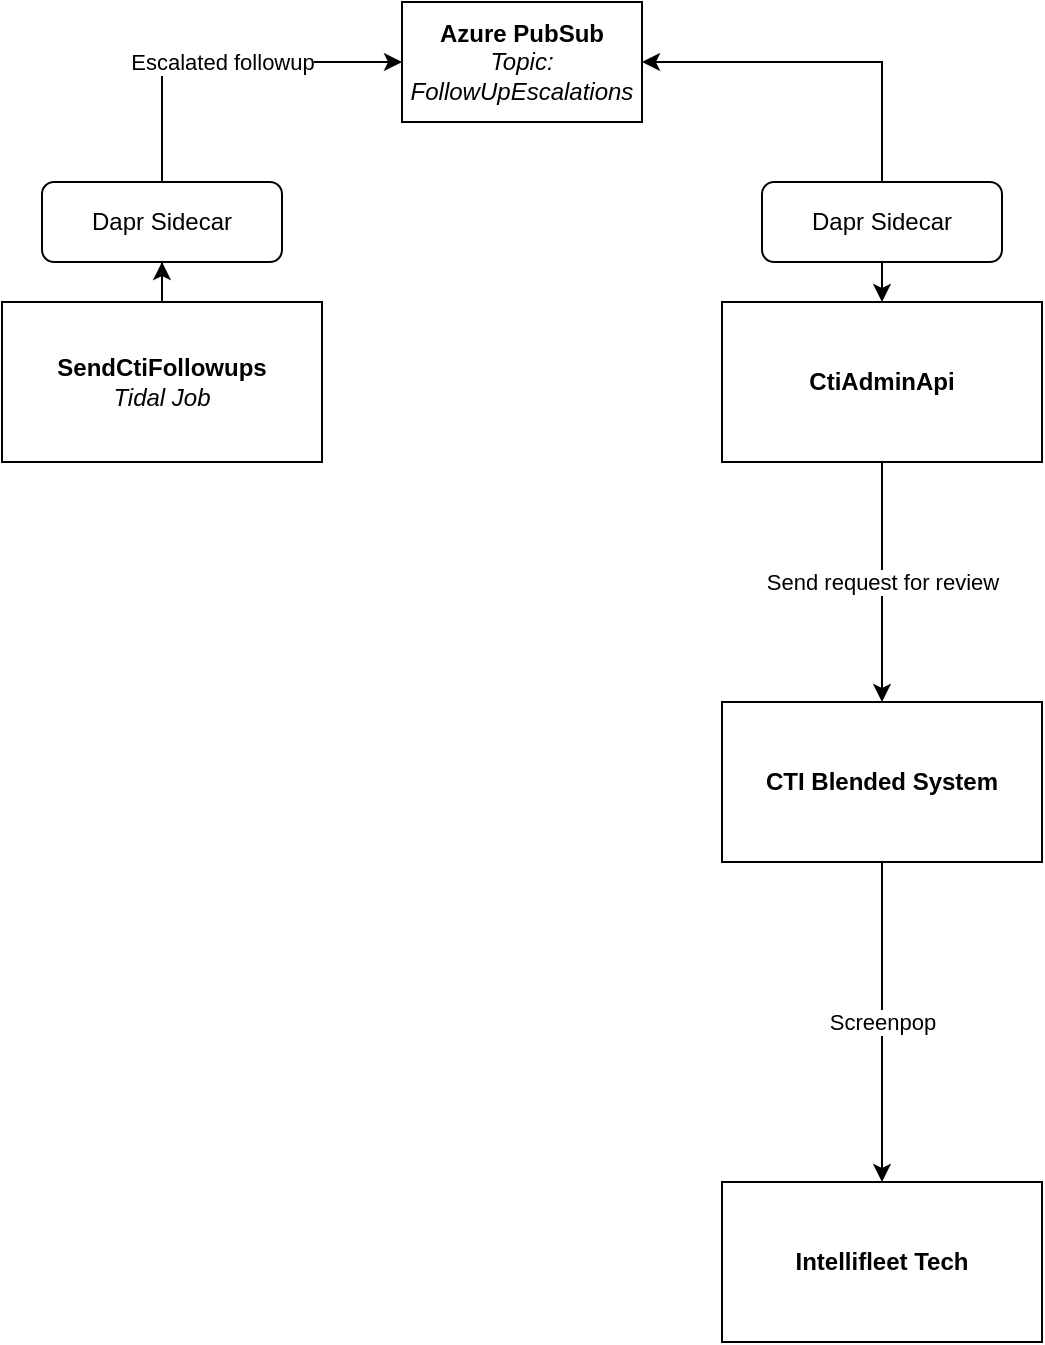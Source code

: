 <mxfile version="21.3.2" type="github">
  <diagram id="R2lEEEUBdFMjLlhIrx00" name="Page-1">
    <mxGraphModel dx="1434" dy="796" grid="1" gridSize="10" guides="1" tooltips="1" connect="1" arrows="1" fold="1" page="1" pageScale="1" pageWidth="850" pageHeight="1100" math="0" shadow="0" extFonts="Permanent Marker^https://fonts.googleapis.com/css?family=Permanent+Marker">
      <root>
        <mxCell id="0" />
        <mxCell id="1" parent="0" />
        <mxCell id="iWZktDrXZ-UKNppFpViA-2" value="&lt;b&gt;Azure PubSub&lt;/b&gt;&lt;br&gt;&lt;i&gt;Topic: FollowUpEscalations&lt;/i&gt;" style="rounded=0;whiteSpace=wrap;html=1;" vertex="1" parent="1">
          <mxGeometry x="240" y="90" width="120" height="60" as="geometry" />
        </mxCell>
        <mxCell id="iWZktDrXZ-UKNppFpViA-5" value="Escalated followup" style="edgeStyle=orthogonalEdgeStyle;rounded=0;orthogonalLoop=1;jettySize=auto;html=1;exitX=0.5;exitY=0;exitDx=0;exitDy=0;entryX=0;entryY=0.5;entryDx=0;entryDy=0;" edge="1" parent="1" source="iWZktDrXZ-UKNppFpViA-16" target="iWZktDrXZ-UKNppFpViA-2">
          <mxGeometry relative="1" as="geometry" />
        </mxCell>
        <mxCell id="iWZktDrXZ-UKNppFpViA-17" style="edgeStyle=orthogonalEdgeStyle;rounded=0;orthogonalLoop=1;jettySize=auto;html=1;entryX=0.5;entryY=1;entryDx=0;entryDy=0;" edge="1" parent="1" source="iWZktDrXZ-UKNppFpViA-3" target="iWZktDrXZ-UKNppFpViA-16">
          <mxGeometry relative="1" as="geometry">
            <mxPoint x="120" y="200" as="targetPoint" />
          </mxGeometry>
        </mxCell>
        <mxCell id="iWZktDrXZ-UKNppFpViA-3" value="&lt;b&gt;SendCtiFollowups&lt;/b&gt;&lt;br&gt;&lt;i&gt;Tidal Job&lt;/i&gt;" style="rounded=0;whiteSpace=wrap;html=1;" vertex="1" parent="1">
          <mxGeometry x="40" y="240" width="160" height="80" as="geometry" />
        </mxCell>
        <mxCell id="iWZktDrXZ-UKNppFpViA-8" style="edgeStyle=orthogonalEdgeStyle;rounded=0;orthogonalLoop=1;jettySize=auto;html=1;exitX=0.5;exitY=0;exitDx=0;exitDy=0;entryX=1;entryY=0.5;entryDx=0;entryDy=0;" edge="1" parent="1" source="iWZktDrXZ-UKNppFpViA-10" target="iWZktDrXZ-UKNppFpViA-2">
          <mxGeometry relative="1" as="geometry" />
        </mxCell>
        <mxCell id="iWZktDrXZ-UKNppFpViA-6" value="&lt;b&gt;CtiAdminApi&lt;/b&gt;" style="rounded=0;whiteSpace=wrap;html=1;" vertex="1" parent="1">
          <mxGeometry x="400" y="240" width="160" height="80" as="geometry" />
        </mxCell>
        <mxCell id="iWZktDrXZ-UKNppFpViA-7" value="" style="endArrow=classic;html=1;rounded=0;exitX=0.5;exitY=1;exitDx=0;exitDy=0;entryX=0.5;entryY=0;entryDx=0;entryDy=0;" edge="1" parent="1" source="iWZktDrXZ-UKNppFpViA-10" target="iWZktDrXZ-UKNppFpViA-6">
          <mxGeometry width="50" height="50" relative="1" as="geometry">
            <mxPoint x="400" y="430" as="sourcePoint" />
            <mxPoint x="450" y="380" as="targetPoint" />
          </mxGeometry>
        </mxCell>
        <mxCell id="iWZktDrXZ-UKNppFpViA-10" value="Dapr Sidecar" style="rounded=1;whiteSpace=wrap;html=1;" vertex="1" parent="1">
          <mxGeometry x="420" y="180" width="120" height="40" as="geometry" />
        </mxCell>
        <mxCell id="iWZktDrXZ-UKNppFpViA-12" value="&lt;b&gt;Intellifleet Tech&lt;/b&gt;" style="rounded=0;whiteSpace=wrap;html=1;" vertex="1" parent="1">
          <mxGeometry x="400" y="680" width="160" height="80" as="geometry" />
        </mxCell>
        <mxCell id="iWZktDrXZ-UKNppFpViA-15" value="Screenpop" style="edgeStyle=orthogonalEdgeStyle;rounded=0;orthogonalLoop=1;jettySize=auto;html=1;entryX=0.5;entryY=0;entryDx=0;entryDy=0;" edge="1" parent="1" source="iWZktDrXZ-UKNppFpViA-13" target="iWZktDrXZ-UKNppFpViA-12">
          <mxGeometry relative="1" as="geometry" />
        </mxCell>
        <mxCell id="iWZktDrXZ-UKNppFpViA-13" value="&lt;b&gt;CTI Blended System&lt;/b&gt;" style="rounded=0;whiteSpace=wrap;html=1;" vertex="1" parent="1">
          <mxGeometry x="400" y="440" width="160" height="80" as="geometry" />
        </mxCell>
        <mxCell id="iWZktDrXZ-UKNppFpViA-14" value="Send request for review" style="endArrow=classic;html=1;rounded=0;exitX=0.5;exitY=1;exitDx=0;exitDy=0;entryX=0.5;entryY=0;entryDx=0;entryDy=0;" edge="1" parent="1" source="iWZktDrXZ-UKNppFpViA-6" target="iWZktDrXZ-UKNppFpViA-13">
          <mxGeometry width="50" height="50" relative="1" as="geometry">
            <mxPoint x="400" y="430" as="sourcePoint" />
            <mxPoint x="450" y="380" as="targetPoint" />
          </mxGeometry>
        </mxCell>
        <mxCell id="iWZktDrXZ-UKNppFpViA-16" value="Dapr Sidecar" style="rounded=1;whiteSpace=wrap;html=1;" vertex="1" parent="1">
          <mxGeometry x="60" y="180" width="120" height="40" as="geometry" />
        </mxCell>
      </root>
    </mxGraphModel>
  </diagram>
</mxfile>
